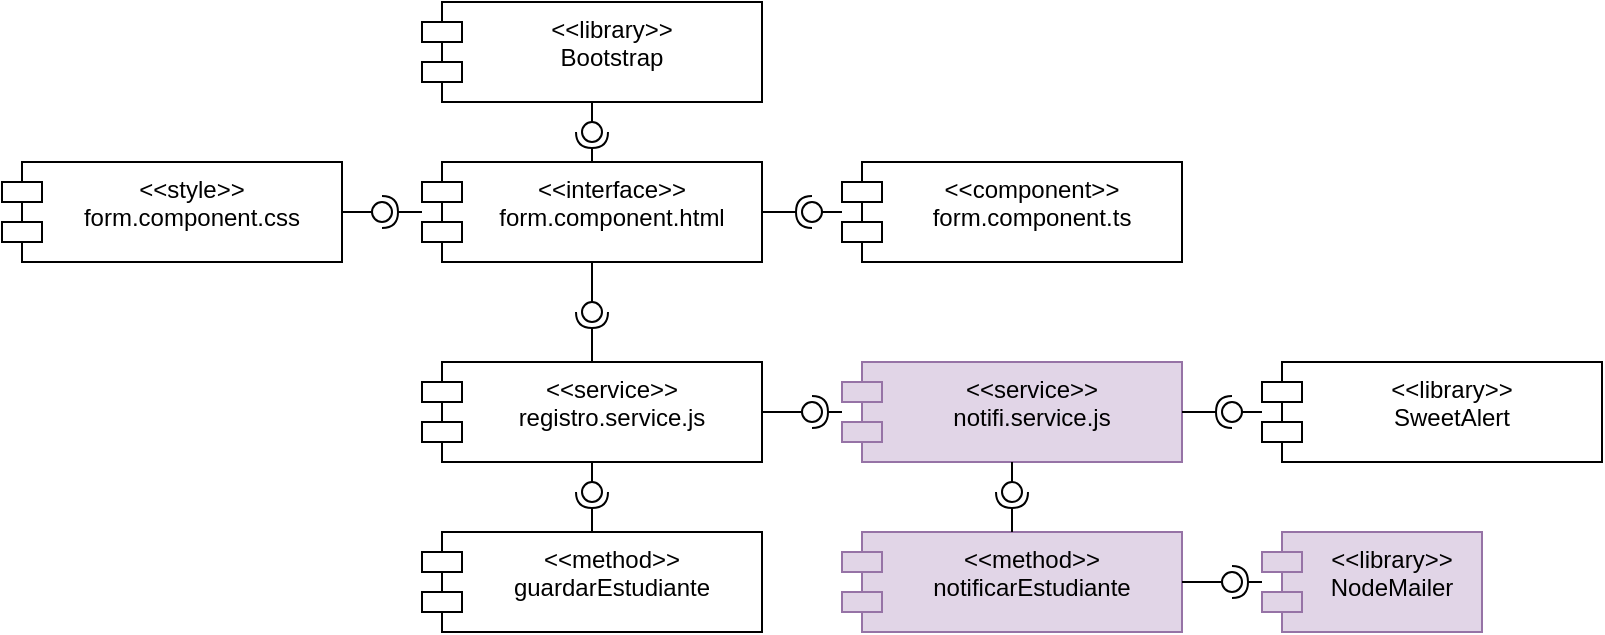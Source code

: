 <mxfile version="22.1.3" type="github">
  <diagram name="Page-1" id="5f0bae14-7c28-e335-631c-24af17079c00">
    <mxGraphModel dx="1434" dy="725" grid="1" gridSize="10" guides="1" tooltips="1" connect="1" arrows="1" fold="1" page="1" pageScale="1" pageWidth="1100" pageHeight="850" background="none" math="0" shadow="0">
      <root>
        <mxCell id="0" />
        <mxCell id="1" parent="0" />
        <mxCell id="jNQvJqfRvDApqJ6vYRKp-1" value="&amp;lt;&amp;lt;interface&amp;gt;&amp;gt;&lt;br&gt;form.component.html" style="shape=module;align=left;spacingLeft=20;align=center;verticalAlign=top;whiteSpace=wrap;html=1;" parent="1" vertex="1">
          <mxGeometry x="280" y="160" width="170" height="50" as="geometry" />
        </mxCell>
        <mxCell id="jNQvJqfRvDApqJ6vYRKp-2" value="&amp;lt;&amp;lt;component&amp;gt;&amp;gt;&lt;br&gt;form.component.ts" style="shape=module;align=left;spacingLeft=20;align=center;verticalAlign=top;whiteSpace=wrap;html=1;" parent="1" vertex="1">
          <mxGeometry x="490" y="160" width="170" height="50" as="geometry" />
        </mxCell>
        <mxCell id="jNQvJqfRvDApqJ6vYRKp-3" value="&amp;lt;&amp;lt;style&amp;gt;&amp;gt;&lt;br&gt;form.component.css" style="shape=module;align=left;spacingLeft=20;align=center;verticalAlign=top;whiteSpace=wrap;html=1;" parent="1" vertex="1">
          <mxGeometry x="70" y="160" width="170" height="50" as="geometry" />
        </mxCell>
        <mxCell id="jNQvJqfRvDApqJ6vYRKp-4" value="&amp;lt;&amp;lt;library&amp;gt;&amp;gt;&lt;br&gt;Bootstrap" style="shape=module;align=left;spacingLeft=20;align=center;verticalAlign=top;whiteSpace=wrap;html=1;" parent="1" vertex="1">
          <mxGeometry x="280" y="80" width="170" height="50" as="geometry" />
        </mxCell>
        <mxCell id="jNQvJqfRvDApqJ6vYRKp-5" value="&amp;lt;&amp;lt;library&amp;gt;&amp;gt;&lt;br&gt;NodeMailer" style="shape=module;align=left;spacingLeft=20;align=center;verticalAlign=top;whiteSpace=wrap;html=1;fillColor=#e1d5e7;strokeColor=#9673a6;" parent="1" vertex="1">
          <mxGeometry x="700" y="345" width="110" height="50" as="geometry" />
        </mxCell>
        <mxCell id="jNQvJqfRvDApqJ6vYRKp-6" value="&amp;lt;&amp;lt;library&amp;gt;&amp;gt;&lt;br&gt;SweetAlert" style="shape=module;align=left;spacingLeft=20;align=center;verticalAlign=top;whiteSpace=wrap;html=1;" parent="1" vertex="1">
          <mxGeometry x="700" y="260" width="170" height="50" as="geometry" />
        </mxCell>
        <mxCell id="jNQvJqfRvDApqJ6vYRKp-7" value="&amp;lt;&amp;lt;method&amp;gt;&amp;gt;&lt;br&gt;notificarEstudiante" style="shape=module;align=left;spacingLeft=20;align=center;verticalAlign=top;whiteSpace=wrap;html=1;fillColor=#e1d5e7;strokeColor=#9673a6;" parent="1" vertex="1">
          <mxGeometry x="490" y="345" width="170" height="50" as="geometry" />
        </mxCell>
        <mxCell id="jNQvJqfRvDApqJ6vYRKp-8" value="&amp;lt;&amp;lt;service&amp;gt;&amp;gt;&lt;br&gt;notifi.service.js" style="shape=module;align=left;spacingLeft=20;align=center;verticalAlign=top;whiteSpace=wrap;html=1;fillColor=#e1d5e7;strokeColor=#9673a6;" parent="1" vertex="1">
          <mxGeometry x="490" y="260" width="170" height="50" as="geometry" />
        </mxCell>
        <mxCell id="jNQvJqfRvDApqJ6vYRKp-9" value="&amp;lt;&amp;lt;service&amp;gt;&amp;gt;&lt;br&gt;registro.service.js" style="shape=module;align=left;spacingLeft=20;align=center;verticalAlign=top;whiteSpace=wrap;html=1;" parent="1" vertex="1">
          <mxGeometry x="280" y="260" width="170" height="50" as="geometry" />
        </mxCell>
        <mxCell id="jNQvJqfRvDApqJ6vYRKp-10" value="" style="rounded=0;orthogonalLoop=1;jettySize=auto;html=1;endArrow=halfCircle;endFill=0;endSize=6;strokeWidth=1;sketch=0;" parent="1" source="jNQvJqfRvDApqJ6vYRKp-1" target="jNQvJqfRvDApqJ6vYRKp-12" edge="1">
          <mxGeometry relative="1" as="geometry">
            <mxPoint x="270" y="285" as="sourcePoint" />
          </mxGeometry>
        </mxCell>
        <mxCell id="jNQvJqfRvDApqJ6vYRKp-11" value="" style="rounded=0;orthogonalLoop=1;jettySize=auto;html=1;endArrow=oval;endFill=0;sketch=0;sourcePerimeterSpacing=0;targetPerimeterSpacing=0;endSize=10;" parent="1" source="jNQvJqfRvDApqJ6vYRKp-2" target="jNQvJqfRvDApqJ6vYRKp-12" edge="1">
          <mxGeometry relative="1" as="geometry">
            <mxPoint x="230" y="285" as="sourcePoint" />
          </mxGeometry>
        </mxCell>
        <mxCell id="jNQvJqfRvDApqJ6vYRKp-12" value="" style="ellipse;whiteSpace=wrap;html=1;align=center;aspect=fixed;fillColor=none;strokeColor=none;resizable=0;perimeter=centerPerimeter;rotatable=0;allowArrows=0;points=[];outlineConnect=1;" parent="1" vertex="1">
          <mxGeometry x="470" y="180" width="10" height="10" as="geometry" />
        </mxCell>
        <mxCell id="jNQvJqfRvDApqJ6vYRKp-13" value="" style="rounded=0;orthogonalLoop=1;jettySize=auto;html=1;endArrow=halfCircle;endFill=0;endSize=6;strokeWidth=1;sketch=0;" parent="1" source="jNQvJqfRvDApqJ6vYRKp-1" target="jNQvJqfRvDApqJ6vYRKp-15" edge="1">
          <mxGeometry relative="1" as="geometry">
            <mxPoint x="280" y="185" as="sourcePoint" />
          </mxGeometry>
        </mxCell>
        <mxCell id="jNQvJqfRvDApqJ6vYRKp-14" value="" style="rounded=0;orthogonalLoop=1;jettySize=auto;html=1;endArrow=oval;endFill=0;sketch=0;sourcePerimeterSpacing=0;targetPerimeterSpacing=0;endSize=10;" parent="1" source="jNQvJqfRvDApqJ6vYRKp-3" target="jNQvJqfRvDApqJ6vYRKp-15" edge="1">
          <mxGeometry relative="1" as="geometry">
            <mxPoint x="240" y="185" as="sourcePoint" />
          </mxGeometry>
        </mxCell>
        <mxCell id="jNQvJqfRvDApqJ6vYRKp-15" value="" style="ellipse;whiteSpace=wrap;html=1;align=center;aspect=fixed;fillColor=none;strokeColor=none;resizable=0;perimeter=centerPerimeter;rotatable=0;allowArrows=0;points=[];outlineConnect=1;" parent="1" vertex="1">
          <mxGeometry x="255" y="180" width="10" height="10" as="geometry" />
        </mxCell>
        <mxCell id="jNQvJqfRvDApqJ6vYRKp-16" value="" style="rounded=0;orthogonalLoop=1;jettySize=auto;html=1;endArrow=halfCircle;endFill=0;endSize=6;strokeWidth=1;sketch=0;" parent="1" source="jNQvJqfRvDApqJ6vYRKp-9" target="jNQvJqfRvDApqJ6vYRKp-18" edge="1">
          <mxGeometry relative="1" as="geometry">
            <mxPoint x="410" y="245" as="sourcePoint" />
          </mxGeometry>
        </mxCell>
        <mxCell id="jNQvJqfRvDApqJ6vYRKp-17" value="" style="rounded=0;orthogonalLoop=1;jettySize=auto;html=1;endArrow=oval;endFill=0;sketch=0;sourcePerimeterSpacing=0;targetPerimeterSpacing=0;endSize=10;" parent="1" source="jNQvJqfRvDApqJ6vYRKp-1" target="jNQvJqfRvDApqJ6vYRKp-18" edge="1">
          <mxGeometry relative="1" as="geometry">
            <mxPoint x="370" y="245" as="sourcePoint" />
          </mxGeometry>
        </mxCell>
        <mxCell id="jNQvJqfRvDApqJ6vYRKp-18" value="" style="ellipse;whiteSpace=wrap;html=1;align=center;aspect=fixed;fillColor=none;strokeColor=none;resizable=0;perimeter=centerPerimeter;rotatable=0;allowArrows=0;points=[];outlineConnect=1;" parent="1" vertex="1">
          <mxGeometry x="360" y="230" width="10" height="10" as="geometry" />
        </mxCell>
        <mxCell id="jNQvJqfRvDApqJ6vYRKp-20" value="&amp;lt;&amp;lt;method&amp;gt;&amp;gt;&lt;br&gt;guardarEstudiante" style="shape=module;align=left;spacingLeft=20;align=center;verticalAlign=top;whiteSpace=wrap;html=1;" parent="1" vertex="1">
          <mxGeometry x="280" y="345" width="170" height="50" as="geometry" />
        </mxCell>
        <mxCell id="jNQvJqfRvDApqJ6vYRKp-21" value="" style="rounded=0;orthogonalLoop=1;jettySize=auto;html=1;endArrow=halfCircle;endFill=0;endSize=6;strokeWidth=1;sketch=0;" parent="1" source="jNQvJqfRvDApqJ6vYRKp-1" target="jNQvJqfRvDApqJ6vYRKp-23" edge="1">
          <mxGeometry relative="1" as="geometry">
            <mxPoint x="370" y="185" as="sourcePoint" />
          </mxGeometry>
        </mxCell>
        <mxCell id="jNQvJqfRvDApqJ6vYRKp-22" value="" style="rounded=0;orthogonalLoop=1;jettySize=auto;html=1;endArrow=oval;endFill=0;sketch=0;sourcePerimeterSpacing=0;targetPerimeterSpacing=0;endSize=10;" parent="1" source="jNQvJqfRvDApqJ6vYRKp-4" target="jNQvJqfRvDApqJ6vYRKp-23" edge="1">
          <mxGeometry relative="1" as="geometry">
            <mxPoint x="340" y="145" as="sourcePoint" />
          </mxGeometry>
        </mxCell>
        <mxCell id="jNQvJqfRvDApqJ6vYRKp-23" value="" style="ellipse;whiteSpace=wrap;html=1;align=center;aspect=fixed;fillColor=none;strokeColor=none;resizable=0;perimeter=centerPerimeter;rotatable=0;allowArrows=0;points=[];outlineConnect=1;" parent="1" vertex="1">
          <mxGeometry x="360" y="140" width="10" height="10" as="geometry" />
        </mxCell>
        <mxCell id="jNQvJqfRvDApqJ6vYRKp-24" value="" style="rounded=0;orthogonalLoop=1;jettySize=auto;html=1;endArrow=halfCircle;endFill=0;endSize=6;strokeWidth=1;sketch=0;" parent="1" source="jNQvJqfRvDApqJ6vYRKp-20" target="jNQvJqfRvDApqJ6vYRKp-26" edge="1">
          <mxGeometry relative="1" as="geometry">
            <mxPoint x="570" y="325" as="sourcePoint" />
          </mxGeometry>
        </mxCell>
        <mxCell id="jNQvJqfRvDApqJ6vYRKp-25" value="" style="rounded=0;orthogonalLoop=1;jettySize=auto;html=1;endArrow=oval;endFill=0;sketch=0;sourcePerimeterSpacing=0;targetPerimeterSpacing=0;endSize=10;" parent="1" source="jNQvJqfRvDApqJ6vYRKp-9" target="jNQvJqfRvDApqJ6vYRKp-26" edge="1">
          <mxGeometry relative="1" as="geometry">
            <mxPoint x="530" y="325" as="sourcePoint" />
          </mxGeometry>
        </mxCell>
        <mxCell id="jNQvJqfRvDApqJ6vYRKp-26" value="" style="ellipse;whiteSpace=wrap;html=1;align=center;aspect=fixed;fillColor=none;strokeColor=none;resizable=0;perimeter=centerPerimeter;rotatable=0;allowArrows=0;points=[];outlineConnect=1;" parent="1" vertex="1">
          <mxGeometry x="360" y="320" width="10" height="10" as="geometry" />
        </mxCell>
        <mxCell id="jNQvJqfRvDApqJ6vYRKp-27" value="" style="rounded=0;orthogonalLoop=1;jettySize=auto;html=1;endArrow=halfCircle;endFill=0;endSize=6;strokeWidth=1;sketch=0;" parent="1" source="jNQvJqfRvDApqJ6vYRKp-8" target="jNQvJqfRvDApqJ6vYRKp-29" edge="1">
          <mxGeometry relative="1" as="geometry">
            <mxPoint x="570" y="365" as="sourcePoint" />
          </mxGeometry>
        </mxCell>
        <mxCell id="jNQvJqfRvDApqJ6vYRKp-28" value="" style="rounded=0;orthogonalLoop=1;jettySize=auto;html=1;endArrow=oval;endFill=0;sketch=0;sourcePerimeterSpacing=0;targetPerimeterSpacing=0;endSize=10;" parent="1" source="jNQvJqfRvDApqJ6vYRKp-9" target="jNQvJqfRvDApqJ6vYRKp-29" edge="1">
          <mxGeometry relative="1" as="geometry">
            <mxPoint x="530" y="365" as="sourcePoint" />
          </mxGeometry>
        </mxCell>
        <mxCell id="jNQvJqfRvDApqJ6vYRKp-29" value="" style="ellipse;whiteSpace=wrap;html=1;align=center;aspect=fixed;fillColor=none;strokeColor=none;resizable=0;perimeter=centerPerimeter;rotatable=0;allowArrows=0;points=[];outlineConnect=1;" parent="1" vertex="1">
          <mxGeometry x="470" y="280" width="10" height="10" as="geometry" />
        </mxCell>
        <mxCell id="jNQvJqfRvDApqJ6vYRKp-30" value="" style="rounded=0;orthogonalLoop=1;jettySize=auto;html=1;endArrow=halfCircle;endFill=0;endSize=6;strokeWidth=1;sketch=0;" parent="1" source="jNQvJqfRvDApqJ6vYRKp-8" target="jNQvJqfRvDApqJ6vYRKp-32" edge="1">
          <mxGeometry relative="1" as="geometry">
            <mxPoint x="680" y="390" as="sourcePoint" />
          </mxGeometry>
        </mxCell>
        <mxCell id="jNQvJqfRvDApqJ6vYRKp-31" value="" style="rounded=0;orthogonalLoop=1;jettySize=auto;html=1;endArrow=oval;endFill=0;sketch=0;sourcePerimeterSpacing=0;targetPerimeterSpacing=0;endSize=10;" parent="1" source="jNQvJqfRvDApqJ6vYRKp-6" target="jNQvJqfRvDApqJ6vYRKp-32" edge="1">
          <mxGeometry relative="1" as="geometry">
            <mxPoint x="640" y="390" as="sourcePoint" />
          </mxGeometry>
        </mxCell>
        <mxCell id="jNQvJqfRvDApqJ6vYRKp-32" value="" style="ellipse;whiteSpace=wrap;html=1;align=center;aspect=fixed;fillColor=none;strokeColor=none;resizable=0;perimeter=centerPerimeter;rotatable=0;allowArrows=0;points=[];outlineConnect=1;" parent="1" vertex="1">
          <mxGeometry x="680" y="280" width="10" height="10" as="geometry" />
        </mxCell>
        <mxCell id="jNQvJqfRvDApqJ6vYRKp-33" value="" style="rounded=0;orthogonalLoop=1;jettySize=auto;html=1;endArrow=halfCircle;endFill=0;endSize=6;strokeWidth=1;sketch=0;" parent="1" source="jNQvJqfRvDApqJ6vYRKp-7" target="jNQvJqfRvDApqJ6vYRKp-35" edge="1">
          <mxGeometry relative="1" as="geometry">
            <mxPoint x="770" y="385" as="sourcePoint" />
          </mxGeometry>
        </mxCell>
        <mxCell id="jNQvJqfRvDApqJ6vYRKp-34" value="" style="rounded=0;orthogonalLoop=1;jettySize=auto;html=1;endArrow=oval;endFill=0;sketch=0;sourcePerimeterSpacing=0;targetPerimeterSpacing=0;endSize=10;" parent="1" source="jNQvJqfRvDApqJ6vYRKp-8" target="jNQvJqfRvDApqJ6vYRKp-35" edge="1">
          <mxGeometry relative="1" as="geometry">
            <mxPoint x="730" y="385" as="sourcePoint" />
          </mxGeometry>
        </mxCell>
        <mxCell id="jNQvJqfRvDApqJ6vYRKp-35" value="" style="ellipse;whiteSpace=wrap;html=1;align=center;aspect=fixed;fillColor=none;strokeColor=none;resizable=0;perimeter=centerPerimeter;rotatable=0;allowArrows=0;points=[];outlineConnect=1;" parent="1" vertex="1">
          <mxGeometry x="570" y="320" width="10" height="10" as="geometry" />
        </mxCell>
        <mxCell id="jNQvJqfRvDApqJ6vYRKp-36" value="" style="rounded=0;orthogonalLoop=1;jettySize=auto;html=1;endArrow=halfCircle;endFill=0;endSize=6;strokeWidth=1;sketch=0;" parent="1" source="jNQvJqfRvDApqJ6vYRKp-5" target="jNQvJqfRvDApqJ6vYRKp-38" edge="1">
          <mxGeometry relative="1" as="geometry">
            <mxPoint x="660" y="465" as="sourcePoint" />
          </mxGeometry>
        </mxCell>
        <mxCell id="jNQvJqfRvDApqJ6vYRKp-37" value="" style="rounded=0;orthogonalLoop=1;jettySize=auto;html=1;endArrow=oval;endFill=0;sketch=0;sourcePerimeterSpacing=0;targetPerimeterSpacing=0;endSize=10;" parent="1" source="jNQvJqfRvDApqJ6vYRKp-7" target="jNQvJqfRvDApqJ6vYRKp-38" edge="1">
          <mxGeometry relative="1" as="geometry">
            <mxPoint x="620" y="465" as="sourcePoint" />
          </mxGeometry>
        </mxCell>
        <mxCell id="jNQvJqfRvDApqJ6vYRKp-38" value="" style="ellipse;whiteSpace=wrap;html=1;align=center;aspect=fixed;fillColor=none;strokeColor=none;resizable=0;perimeter=centerPerimeter;rotatable=0;allowArrows=0;points=[];outlineConnect=1;" parent="1" vertex="1">
          <mxGeometry x="680" y="365" width="10" height="10" as="geometry" />
        </mxCell>
      </root>
    </mxGraphModel>
  </diagram>
</mxfile>
